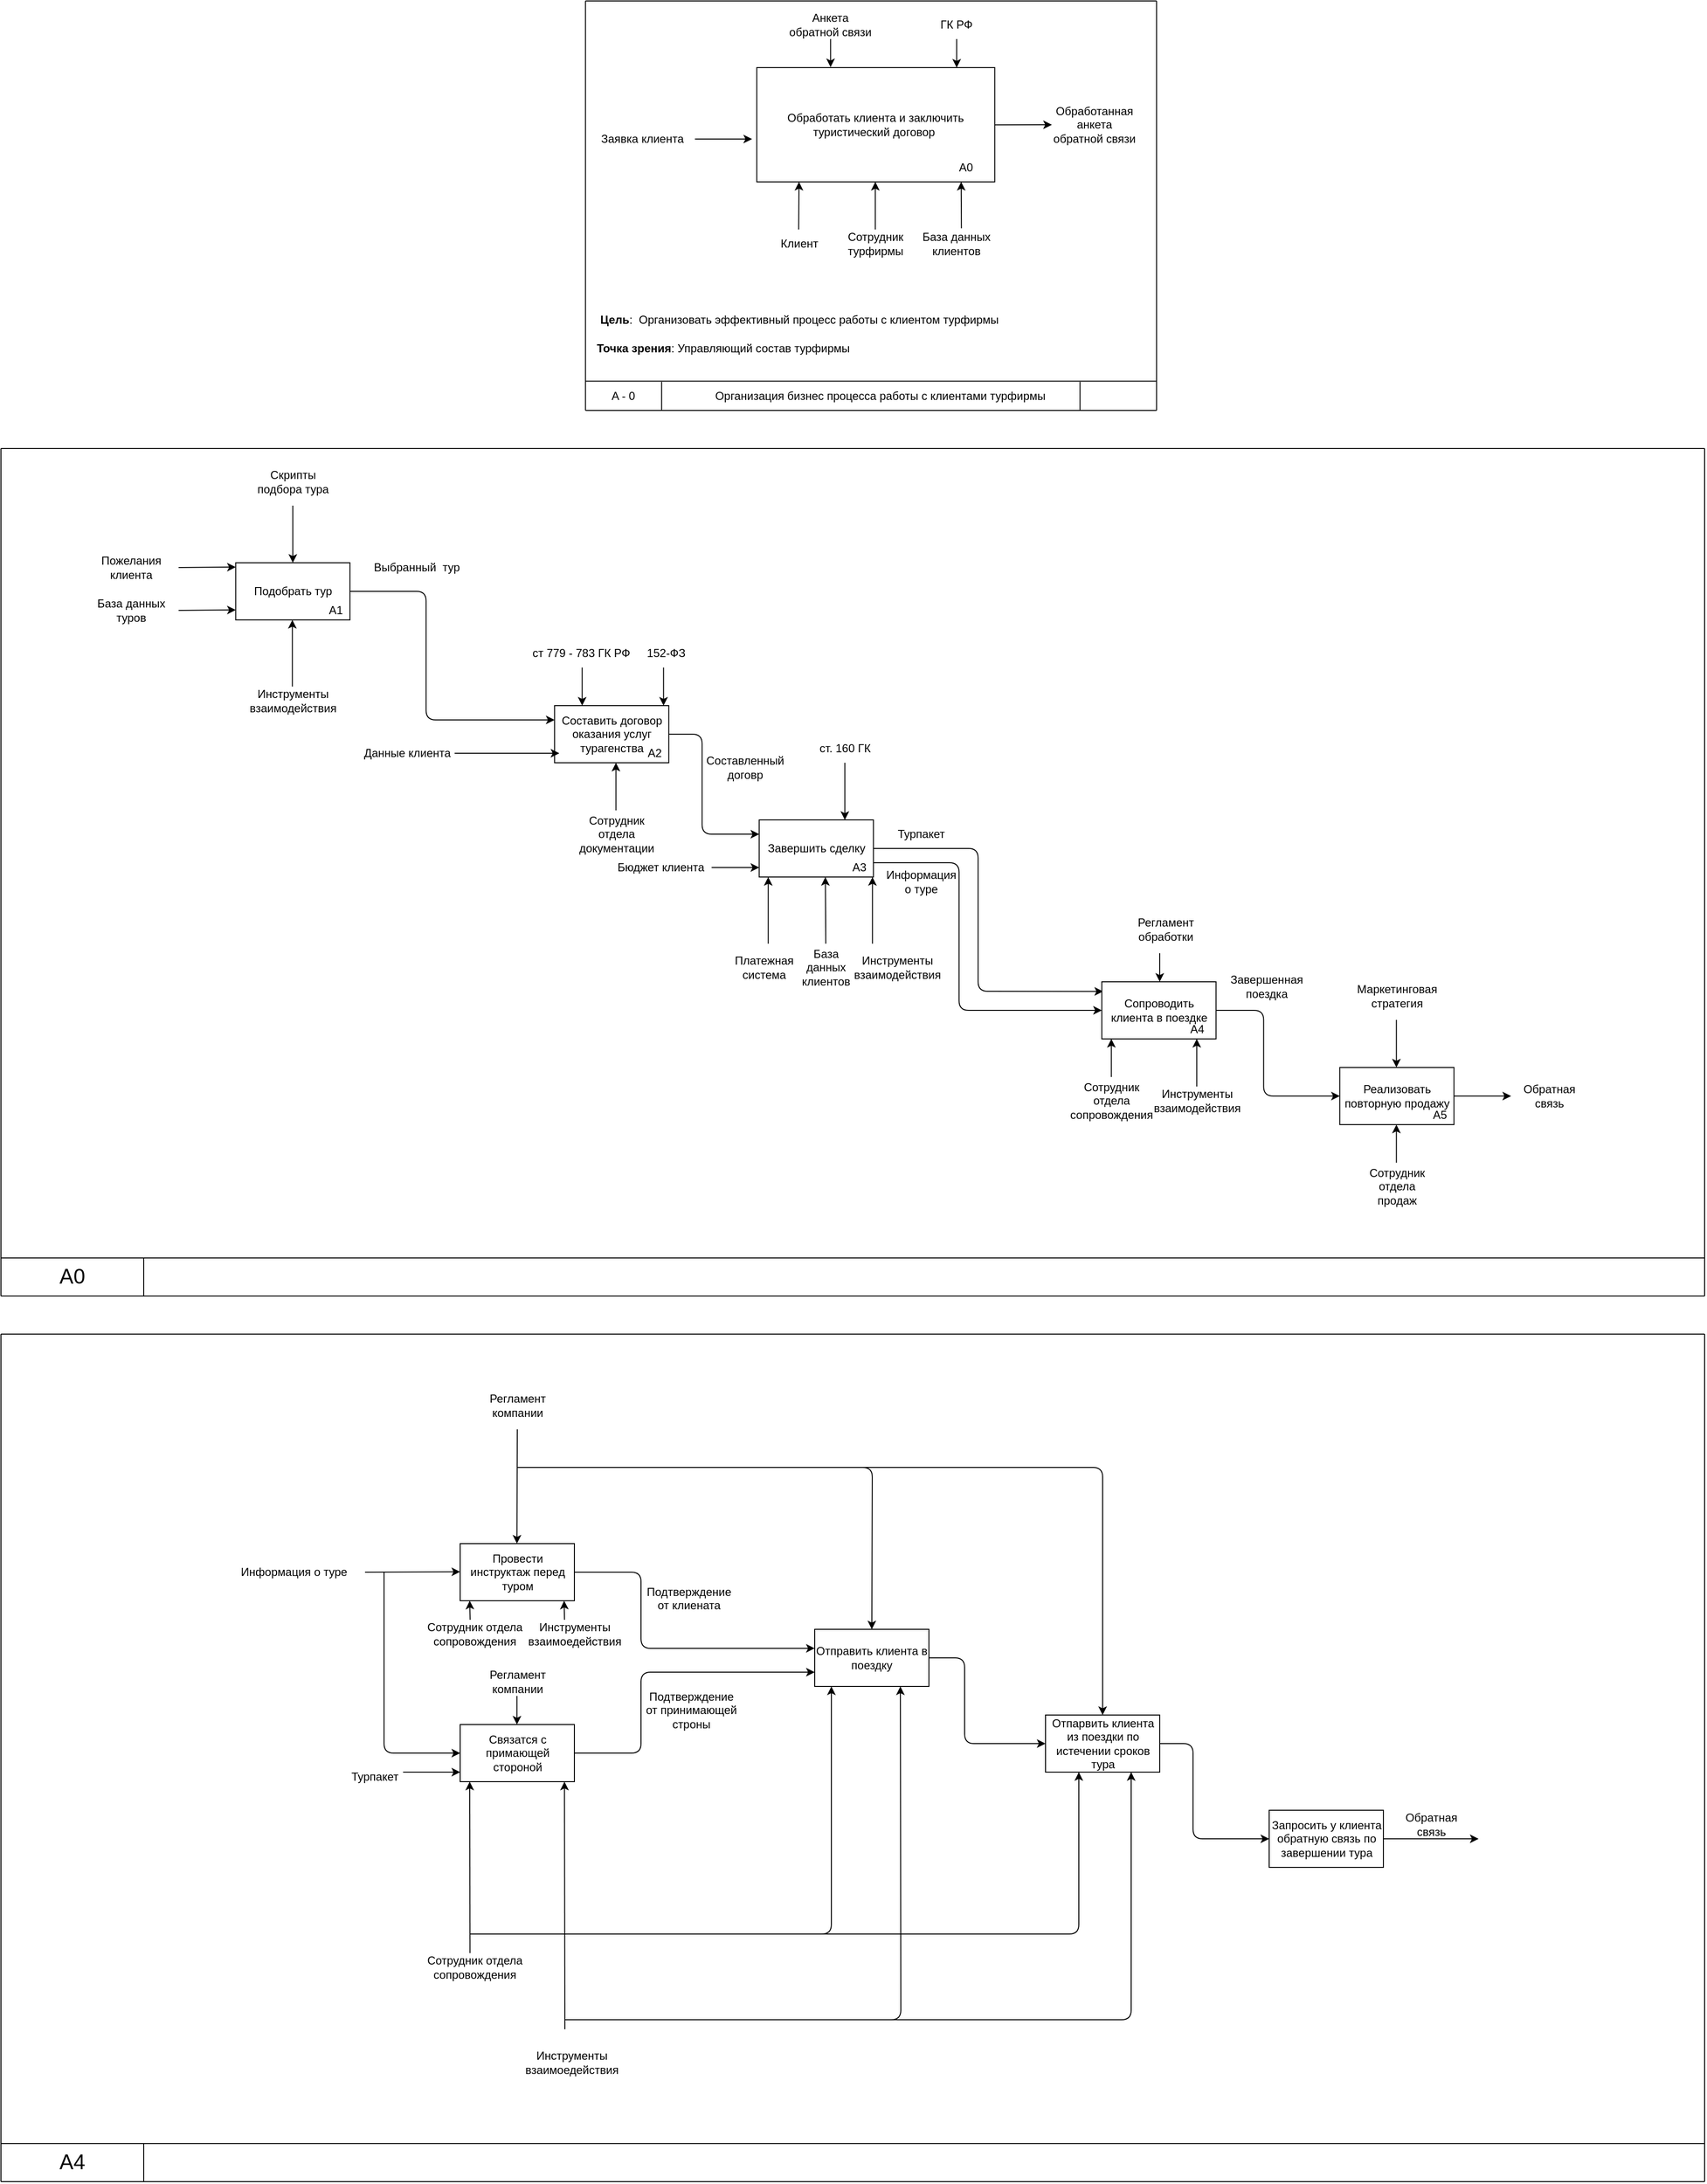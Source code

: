 <mxfile>
    <diagram id="VetKzjbRoYOWJcP3zysH" name="Page-1">
        <mxGraphModel dx="2693" dy="1572" grid="1" gridSize="10" guides="1" tooltips="1" connect="1" arrows="1" fold="1" page="1" pageScale="1" pageWidth="850" pageHeight="1100" math="0" shadow="0">
            <root>
                <mxCell id="0"/>
                <mxCell id="1" parent="0"/>
                <mxCell id="2" value="" style="endArrow=none;html=1;" parent="1" edge="1">
                    <mxGeometry width="50" height="50" relative="1" as="geometry">
                        <mxPoint x="324.17" y="-130" as="sourcePoint"/>
                        <mxPoint x="924.17" y="-130" as="targetPoint"/>
                    </mxGeometry>
                </mxCell>
                <mxCell id="3" value="" style="endArrow=none;html=1;" parent="1" edge="1">
                    <mxGeometry width="50" height="50" relative="1" as="geometry">
                        <mxPoint x="324.17" y="300" as="sourcePoint"/>
                        <mxPoint x="324.17" y="-130" as="targetPoint"/>
                    </mxGeometry>
                </mxCell>
                <mxCell id="4" value="" style="endArrow=none;html=1;" parent="1" edge="1">
                    <mxGeometry width="50" height="50" relative="1" as="geometry">
                        <mxPoint x="924.17" y="300" as="sourcePoint"/>
                        <mxPoint x="924.17" y="-130" as="targetPoint"/>
                    </mxGeometry>
                </mxCell>
                <mxCell id="5" value="" style="endArrow=none;html=1;" parent="1" edge="1">
                    <mxGeometry width="50" height="50" relative="1" as="geometry">
                        <mxPoint x="324.17" y="300" as="sourcePoint"/>
                        <mxPoint x="924.17" y="300" as="targetPoint"/>
                    </mxGeometry>
                </mxCell>
                <mxCell id="7" value="" style="endArrow=none;html=1;" parent="1" edge="1">
                    <mxGeometry width="50" height="50" relative="1" as="geometry">
                        <mxPoint x="324.17" y="269.31" as="sourcePoint"/>
                        <mxPoint x="924.17" y="269.31" as="targetPoint"/>
                    </mxGeometry>
                </mxCell>
                <mxCell id="8" value="A - 0" style="text;html=1;align=center;verticalAlign=middle;whiteSpace=wrap;rounded=0;" parent="1" vertex="1">
                    <mxGeometry x="334.17" y="270" width="60" height="30" as="geometry"/>
                </mxCell>
                <mxCell id="9" value="" style="endArrow=none;html=1;" parent="1" edge="1">
                    <mxGeometry width="50" height="50" relative="1" as="geometry">
                        <mxPoint x="404.17" y="300" as="sourcePoint"/>
                        <mxPoint x="404.17" y="270" as="targetPoint"/>
                    </mxGeometry>
                </mxCell>
                <mxCell id="10" value="Обработать клиента и заключить туристический договор&amp;nbsp;" style="rounded=0;whiteSpace=wrap;html=1;" parent="1" vertex="1">
                    <mxGeometry x="504.17" y="-60" width="250" height="120" as="geometry"/>
                </mxCell>
                <mxCell id="11" value="Организация бизнес процесса работы с клиентами турфирмы" style="text;html=1;align=center;verticalAlign=middle;whiteSpace=wrap;rounded=0;" parent="1" vertex="1">
                    <mxGeometry x="454.17" y="270" width="360" height="30" as="geometry"/>
                </mxCell>
                <mxCell id="12" value="" style="endArrow=classic;html=1;entryX=0;entryY=0.417;entryDx=0;entryDy=0;entryPerimeter=0;" parent="1" edge="1">
                    <mxGeometry width="50" height="50" relative="1" as="geometry">
                        <mxPoint x="439.17" y="15" as="sourcePoint"/>
                        <mxPoint x="499.17" y="15.04" as="targetPoint"/>
                        <Array as="points">
                            <mxPoint x="439.17" y="15"/>
                        </Array>
                    </mxGeometry>
                </mxCell>
                <mxCell id="13" value="" style="endArrow=classic;html=1;exitX=1.004;exitY=0.387;exitDx=0;exitDy=0;exitPerimeter=0;" parent="1" edge="1">
                    <mxGeometry width="50" height="50" relative="1" as="geometry">
                        <mxPoint x="754.17" y="0.1" as="sourcePoint"/>
                        <mxPoint x="814.17" as="targetPoint"/>
                    </mxGeometry>
                </mxCell>
                <mxCell id="15" value="А0" style="text;html=1;align=center;verticalAlign=middle;whiteSpace=wrap;rounded=0;" parent="1" vertex="1">
                    <mxGeometry x="694.17" y="30" width="60" height="30" as="geometry"/>
                </mxCell>
                <mxCell id="16" value="Заявка клиента" style="text;html=1;align=center;verticalAlign=middle;whiteSpace=wrap;rounded=0;" parent="1" vertex="1">
                    <mxGeometry x="334.17" width="100" height="30" as="geometry"/>
                </mxCell>
                <mxCell id="18" value="Обработанная анкета обратной связи" style="text;html=1;align=center;verticalAlign=middle;whiteSpace=wrap;rounded=0;" parent="1" vertex="1">
                    <mxGeometry x="814.17" y="-15" width="90" height="30" as="geometry"/>
                </mxCell>
                <mxCell id="21" value="" style="endArrow=classic;html=1;entryX=0.695;entryY=1.01;entryDx=0;entryDy=0;entryPerimeter=0;" parent="1" edge="1">
                    <mxGeometry width="50" height="50" relative="1" as="geometry">
                        <mxPoint x="719.13" y="108.8" as="sourcePoint"/>
                        <mxPoint x="718.88" y="60.0" as="targetPoint"/>
                    </mxGeometry>
                </mxCell>
                <mxCell id="22" value="База данных клиентов" style="text;html=1;align=center;verticalAlign=middle;whiteSpace=wrap;rounded=0;" parent="1" vertex="1">
                    <mxGeometry x="659.17" y="110" width="110" height="30" as="geometry"/>
                </mxCell>
                <mxCell id="23" value="&lt;b&gt;Цель&lt;/b&gt;:&amp;nbsp; Организовать эффективный процесс работы с клиентом турфирмы" style="text;html=1;align=center;verticalAlign=middle;whiteSpace=wrap;rounded=0;" parent="1" vertex="1">
                    <mxGeometry x="334.17" y="190" width="430" height="30" as="geometry"/>
                </mxCell>
                <mxCell id="24" value="&lt;b&gt;Точка зрения&lt;/b&gt;: Управляющий состав турфирмы" style="text;html=1;align=center;verticalAlign=middle;whiteSpace=wrap;rounded=0;" parent="1" vertex="1">
                    <mxGeometry x="334.17" y="220" width="270" height="30" as="geometry"/>
                </mxCell>
                <mxCell id="25" value="" style="endArrow=none;html=1;" parent="1" edge="1">
                    <mxGeometry width="50" height="50" relative="1" as="geometry">
                        <mxPoint x="843.75" y="300" as="sourcePoint"/>
                        <mxPoint x="843.75" y="270" as="targetPoint"/>
                    </mxGeometry>
                </mxCell>
                <mxCell id="30" value="" style="endArrow=classic;html=1;" parent="1" edge="1">
                    <mxGeometry width="50" height="50" relative="1" as="geometry">
                        <mxPoint x="628.67" y="110" as="sourcePoint"/>
                        <mxPoint x="628.67" y="60" as="targetPoint"/>
                    </mxGeometry>
                </mxCell>
                <mxCell id="31" value="Сотрудник турфирмы" style="text;html=1;align=center;verticalAlign=middle;whiteSpace=wrap;rounded=0;" parent="1" vertex="1">
                    <mxGeometry x="599.17" y="110" width="60" height="30" as="geometry"/>
                </mxCell>
                <mxCell id="34" value="" style="endArrow=classic;html=1;entryX=0.5;entryY=0;entryDx=0;entryDy=0;" parent="1" edge="1">
                    <mxGeometry width="50" height="50" relative="1" as="geometry">
                        <mxPoint x="714.17" y="-90" as="sourcePoint"/>
                        <mxPoint x="714.17" y="-60" as="targetPoint"/>
                    </mxGeometry>
                </mxCell>
                <mxCell id="35" value="ГК РФ" style="text;html=1;align=center;verticalAlign=middle;whiteSpace=wrap;rounded=0;" parent="1" vertex="1">
                    <mxGeometry x="639.17" y="-120" width="150" height="30" as="geometry"/>
                </mxCell>
                <mxCell id="58" value="Клиент" style="text;html=1;align=center;verticalAlign=middle;whiteSpace=wrap;rounded=0;" parent="1" vertex="1">
                    <mxGeometry x="519.17" y="110" width="60" height="30" as="geometry"/>
                </mxCell>
                <mxCell id="60" value="" style="endArrow=classic;html=1;" parent="1" edge="1">
                    <mxGeometry width="50" height="50" relative="1" as="geometry">
                        <mxPoint x="548.17" y="110" as="sourcePoint"/>
                        <mxPoint x="548.48" y="60" as="targetPoint"/>
                    </mxGeometry>
                </mxCell>
                <mxCell id="126" value="Анкета обратной связи" style="text;html=1;align=center;verticalAlign=middle;whiteSpace=wrap;rounded=0;" parent="1" vertex="1">
                    <mxGeometry x="534.17" y="-120" width="95" height="30" as="geometry"/>
                </mxCell>
                <mxCell id="127" value="" style="endArrow=classic;html=1;exitX=0.5;exitY=1;exitDx=0;exitDy=0;entryX=0.31;entryY=-0.004;entryDx=0;entryDy=0;entryPerimeter=0;" parent="1" source="126" target="10" edge="1">
                    <mxGeometry width="50" height="50" relative="1" as="geometry">
                        <mxPoint x="568.87" y="-80" as="sourcePoint"/>
                        <mxPoint x="574.17" y="-62" as="targetPoint"/>
                    </mxGeometry>
                </mxCell>
                <mxCell id="132" value="Подобрать тур" style="rounded=0;whiteSpace=wrap;html=1;" parent="1" vertex="1">
                    <mxGeometry x="-43.33" y="460" width="120" height="60" as="geometry"/>
                </mxCell>
                <mxCell id="133" value="" style="endArrow=classic;html=1;" parent="1" edge="1">
                    <mxGeometry width="50" height="50" relative="1" as="geometry">
                        <mxPoint x="-103.33" y="465" as="sourcePoint"/>
                        <mxPoint x="-43.33" y="464.5" as="targetPoint"/>
                    </mxGeometry>
                </mxCell>
                <mxCell id="134" value="Пожелания клиента" style="text;html=1;align=center;verticalAlign=middle;whiteSpace=wrap;rounded=0;" parent="1" vertex="1">
                    <mxGeometry x="-183.33" y="450" width="60" height="30" as="geometry"/>
                </mxCell>
                <mxCell id="136" value="" style="endArrow=classic;html=1;entryX=0.25;entryY=1;entryDx=0;entryDy=0;" parent="1" edge="1">
                    <mxGeometry width="50" height="50" relative="1" as="geometry">
                        <mxPoint x="16.17" y="590" as="sourcePoint"/>
                        <mxPoint x="16.17" y="520" as="targetPoint"/>
                    </mxGeometry>
                </mxCell>
                <mxCell id="137" value="Инструменты взаимодействия" style="text;html=1;align=center;verticalAlign=middle;whiteSpace=wrap;rounded=0;" parent="1" vertex="1">
                    <mxGeometry x="-13.33" y="590" width="60" height="30" as="geometry"/>
                </mxCell>
                <mxCell id="138" value="" style="endArrow=classic;html=1;" parent="1" edge="1">
                    <mxGeometry width="50" height="50" relative="1" as="geometry">
                        <mxPoint x="16.67" y="400" as="sourcePoint"/>
                        <mxPoint x="16.67" y="460" as="targetPoint"/>
                    </mxGeometry>
                </mxCell>
                <mxCell id="139" value="Скрипты подбора тура" style="text;html=1;align=center;verticalAlign=middle;whiteSpace=wrap;rounded=0;" parent="1" vertex="1">
                    <mxGeometry x="-33.33" y="360" width="100" height="30" as="geometry"/>
                </mxCell>
                <mxCell id="140" value="" style="endArrow=classic;html=1;" parent="1" edge="1">
                    <mxGeometry width="50" height="50" relative="1" as="geometry">
                        <mxPoint x="-103.33" y="510" as="sourcePoint"/>
                        <mxPoint x="-43.33" y="509.5" as="targetPoint"/>
                        <Array as="points"/>
                    </mxGeometry>
                </mxCell>
                <mxCell id="141" value="База данных туров" style="text;html=1;align=center;verticalAlign=middle;whiteSpace=wrap;rounded=0;" parent="1" vertex="1">
                    <mxGeometry x="-203.33" y="490" width="100" height="40" as="geometry"/>
                </mxCell>
                <mxCell id="144" value="" style="endArrow=classic;html=1;exitX=1;exitY=0.5;exitDx=0;exitDy=0;entryX=0;entryY=0.25;entryDx=0;entryDy=0;" parent="1" source="132" target="146" edge="1">
                    <mxGeometry width="50" height="50" relative="1" as="geometry">
                        <mxPoint x="-123.33" y="470" as="sourcePoint"/>
                        <mxPoint x="186.67" y="625" as="targetPoint"/>
                        <Array as="points">
                            <mxPoint x="156.67" y="490"/>
                            <mxPoint x="156.67" y="625"/>
                        </Array>
                    </mxGeometry>
                </mxCell>
                <mxCell id="146" value="Составить договор оказания услуг турагенства" style="rounded=0;whiteSpace=wrap;html=1;" parent="1" vertex="1">
                    <mxGeometry x="291.67" y="610" width="120" height="60" as="geometry"/>
                </mxCell>
                <mxCell id="147" value="" style="endArrow=classic;html=1;" parent="1" edge="1">
                    <mxGeometry width="50" height="50" relative="1" as="geometry">
                        <mxPoint x="186.67" y="660" as="sourcePoint"/>
                        <mxPoint x="296.67" y="660" as="targetPoint"/>
                        <Array as="points">
                            <mxPoint x="206.67" y="660"/>
                        </Array>
                    </mxGeometry>
                </mxCell>
                <mxCell id="148" value="Данные клиента" style="text;html=1;align=center;verticalAlign=middle;whiteSpace=wrap;rounded=0;" parent="1" vertex="1">
                    <mxGeometry x="86.67" y="650" width="100" height="20" as="geometry"/>
                </mxCell>
                <mxCell id="151" value="Выбранный&amp;nbsp;&amp;nbsp;тур" style="text;html=1;align=center;verticalAlign=middle;whiteSpace=wrap;rounded=0;" parent="1" vertex="1">
                    <mxGeometry x="116.67" y="450" width="60" height="30" as="geometry"/>
                </mxCell>
                <mxCell id="152" value="" style="endArrow=classic;html=1;" parent="1" edge="1">
                    <mxGeometry width="50" height="50" relative="1" as="geometry">
                        <mxPoint x="406.17" y="570" as="sourcePoint"/>
                        <mxPoint x="406.17" y="610" as="targetPoint"/>
                    </mxGeometry>
                </mxCell>
                <mxCell id="153" value="152-ФЗ" style="text;html=1;align=center;verticalAlign=middle;whiteSpace=wrap;rounded=0;" parent="1" vertex="1">
                    <mxGeometry x="379.17" y="540" width="60" height="30" as="geometry"/>
                </mxCell>
                <mxCell id="154" value="" style="endArrow=classic;html=1;" parent="1" edge="1">
                    <mxGeometry width="50" height="50" relative="1" as="geometry">
                        <mxPoint x="320.67" y="570" as="sourcePoint"/>
                        <mxPoint x="320.67" y="610" as="targetPoint"/>
                    </mxGeometry>
                </mxCell>
                <mxCell id="155" value="ст 779 - 783 ГК РФ&amp;nbsp;" style="text;html=1;align=center;verticalAlign=middle;whiteSpace=wrap;rounded=0;" parent="1" vertex="1">
                    <mxGeometry x="264.17" y="540" width="115" height="30" as="geometry"/>
                </mxCell>
                <mxCell id="156" value="" style="endArrow=classic;html=1;" parent="1" edge="1">
                    <mxGeometry width="50" height="50" relative="1" as="geometry">
                        <mxPoint x="356.17" y="720" as="sourcePoint"/>
                        <mxPoint x="356.17" y="670" as="targetPoint"/>
                    </mxGeometry>
                </mxCell>
                <mxCell id="157" value="Завершить сделку" style="rounded=0;whiteSpace=wrap;html=1;" parent="1" vertex="1">
                    <mxGeometry x="506.67" y="730" width="120" height="60" as="geometry"/>
                </mxCell>
                <mxCell id="158" value="" style="endArrow=classic;html=1;exitX=1;exitY=0.5;exitDx=0;exitDy=0;entryX=0;entryY=0.25;entryDx=0;entryDy=0;" parent="1" source="146" target="157" edge="1">
                    <mxGeometry width="50" height="50" relative="1" as="geometry">
                        <mxPoint x="436.67" y="710" as="sourcePoint"/>
                        <mxPoint x="486.67" y="660" as="targetPoint"/>
                        <Array as="points">
                            <mxPoint x="446.67" y="640"/>
                            <mxPoint x="446.67" y="745"/>
                        </Array>
                    </mxGeometry>
                </mxCell>
                <mxCell id="159" value="Составленный договр" style="text;html=1;align=center;verticalAlign=middle;whiteSpace=wrap;rounded=0;" parent="1" vertex="1">
                    <mxGeometry x="461.67" y="660" width="60" height="30" as="geometry"/>
                </mxCell>
                <mxCell id="160" value="" style="endArrow=classic;html=1;" parent="1" edge="1">
                    <mxGeometry width="50" height="50" relative="1" as="geometry">
                        <mxPoint x="516.17" y="860" as="sourcePoint"/>
                        <mxPoint x="516.17" y="790" as="targetPoint"/>
                    </mxGeometry>
                </mxCell>
                <mxCell id="161" value="Платежная система" style="text;html=1;align=center;verticalAlign=middle;whiteSpace=wrap;rounded=0;" parent="1" vertex="1">
                    <mxGeometry x="481.67" y="870" width="60" height="30" as="geometry"/>
                </mxCell>
                <mxCell id="162" value="Инструменты взаимодействия" style="text;html=1;align=center;verticalAlign=middle;whiteSpace=wrap;rounded=0;" parent="1" vertex="1">
                    <mxGeometry x="606.67" y="870" width="90" height="30" as="geometry"/>
                </mxCell>
                <mxCell id="163" value="" style="endArrow=classic;html=1;" parent="1" edge="1">
                    <mxGeometry width="50" height="50" relative="1" as="geometry">
                        <mxPoint x="625.67" y="860" as="sourcePoint"/>
                        <mxPoint x="625.67" y="790" as="targetPoint"/>
                    </mxGeometry>
                </mxCell>
                <mxCell id="166" value="Сотрудник отдела документации" style="text;html=1;align=center;verticalAlign=middle;whiteSpace=wrap;rounded=0;" parent="1" vertex="1">
                    <mxGeometry x="326.67" y="730" width="60" height="30" as="geometry"/>
                </mxCell>
                <mxCell id="167" value="" style="endArrow=classic;html=1;" parent="1" edge="1">
                    <mxGeometry width="50" height="50" relative="1" as="geometry">
                        <mxPoint x="596.67" y="670" as="sourcePoint"/>
                        <mxPoint x="596.67" y="730" as="targetPoint"/>
                    </mxGeometry>
                </mxCell>
                <mxCell id="168" value="ст. 160 ГК" style="text;html=1;align=center;verticalAlign=middle;whiteSpace=wrap;rounded=0;" parent="1" vertex="1">
                    <mxGeometry x="566.67" y="640" width="60" height="30" as="geometry"/>
                </mxCell>
                <mxCell id="169" value="" style="endArrow=classic;html=1;entryX=0.5;entryY=1;entryDx=0;entryDy=0;" parent="1" edge="1">
                    <mxGeometry width="50" height="50" relative="1" as="geometry">
                        <mxPoint x="576.67" y="860" as="sourcePoint"/>
                        <mxPoint x="576.17" y="790" as="targetPoint"/>
                    </mxGeometry>
                </mxCell>
                <mxCell id="170" value="База данных клиентов" style="text;html=1;align=center;verticalAlign=middle;whiteSpace=wrap;rounded=0;" parent="1" vertex="1">
                    <mxGeometry x="546.67" y="870" width="60" height="30" as="geometry"/>
                </mxCell>
                <mxCell id="173" value="" style="endArrow=classic;html=1;exitX=1;exitY=0.5;exitDx=0;exitDy=0;entryX=0.011;entryY=0.169;entryDx=0;entryDy=0;entryPerimeter=0;" parent="1" source="157" target="177" edge="1">
                    <mxGeometry width="50" height="50" relative="1" as="geometry">
                        <mxPoint x="656.67" y="770" as="sourcePoint"/>
                        <mxPoint x="726.67" y="760" as="targetPoint"/>
                        <Array as="points">
                            <mxPoint x="736.67" y="760"/>
                            <mxPoint x="736.67" y="910"/>
                        </Array>
                    </mxGeometry>
                </mxCell>
                <mxCell id="174" value="Турпакет" style="text;html=1;align=center;verticalAlign=middle;whiteSpace=wrap;rounded=0;" parent="1" vertex="1">
                    <mxGeometry x="646.67" y="730" width="60" height="30" as="geometry"/>
                </mxCell>
                <mxCell id="175" value="" style="endArrow=classic;html=1;" parent="1" edge="1">
                    <mxGeometry width="50" height="50" relative="1" as="geometry">
                        <mxPoint x="456.67" y="780" as="sourcePoint"/>
                        <mxPoint x="506.67" y="780" as="targetPoint"/>
                    </mxGeometry>
                </mxCell>
                <mxCell id="176" value="Бюджет клиента" style="text;html=1;align=center;verticalAlign=middle;whiteSpace=wrap;rounded=0;" parent="1" vertex="1">
                    <mxGeometry x="351.67" y="770" width="103" height="20" as="geometry"/>
                </mxCell>
                <mxCell id="177" value="Сопроводить клиента в поездке" style="rounded=0;whiteSpace=wrap;html=1;" parent="1" vertex="1">
                    <mxGeometry x="866.67" y="900" width="120" height="60" as="geometry"/>
                </mxCell>
                <mxCell id="179" value="" style="endArrow=classic;html=1;" parent="1" edge="1">
                    <mxGeometry width="50" height="50" relative="1" as="geometry">
                        <mxPoint x="966.39" y="1010" as="sourcePoint"/>
                        <mxPoint x="966.39" y="960" as="targetPoint"/>
                    </mxGeometry>
                </mxCell>
                <mxCell id="180" value="Инструменты взаимодействия" style="text;html=1;align=center;verticalAlign=middle;whiteSpace=wrap;rounded=0;" parent="1" vertex="1">
                    <mxGeometry x="936.67" y="1010" width="60" height="30" as="geometry"/>
                </mxCell>
                <mxCell id="181" value="" style="endArrow=classic;html=1;exitX=1;exitY=0.75;exitDx=0;exitDy=0;entryX=0;entryY=0.5;entryDx=0;entryDy=0;" parent="1" source="157" target="177" edge="1">
                    <mxGeometry width="50" height="50" relative="1" as="geometry">
                        <mxPoint x="706.67" y="870" as="sourcePoint"/>
                        <mxPoint x="846.67" y="930" as="targetPoint"/>
                        <Array as="points">
                            <mxPoint x="716.67" y="775"/>
                            <mxPoint x="716.67" y="930"/>
                        </Array>
                    </mxGeometry>
                </mxCell>
                <mxCell id="182" value="Информация о туре" style="text;html=1;align=center;verticalAlign=middle;whiteSpace=wrap;rounded=0;" parent="1" vertex="1">
                    <mxGeometry x="646.67" y="780" width="60" height="30" as="geometry"/>
                </mxCell>
                <mxCell id="183" value="" style="endArrow=classic;html=1;" parent="1" edge="1">
                    <mxGeometry width="50" height="50" relative="1" as="geometry">
                        <mxPoint x="927.5" y="870" as="sourcePoint"/>
                        <mxPoint x="927.5" y="900" as="targetPoint"/>
                    </mxGeometry>
                </mxCell>
                <mxCell id="184" value="Регламент обработки" style="text;html=1;align=center;verticalAlign=middle;whiteSpace=wrap;rounded=0;" parent="1" vertex="1">
                    <mxGeometry x="904.17" y="830" width="60" height="30" as="geometry"/>
                </mxCell>
                <mxCell id="185" value="" style="endArrow=classic;html=1;exitX=1;exitY=0.5;exitDx=0;exitDy=0;entryX=0;entryY=0.5;entryDx=0;entryDy=0;" parent="1" source="177" target="186" edge="1">
                    <mxGeometry width="50" height="50" relative="1" as="geometry">
                        <mxPoint x="1066.67" y="970" as="sourcePoint"/>
                        <mxPoint x="1036.67" y="930" as="targetPoint"/>
                        <Array as="points">
                            <mxPoint x="1036.67" y="930"/>
                            <mxPoint x="1036.67" y="1020"/>
                        </Array>
                    </mxGeometry>
                </mxCell>
                <mxCell id="186" value="Реализовать повторную продажу" style="rounded=0;whiteSpace=wrap;html=1;" parent="1" vertex="1">
                    <mxGeometry x="1116.67" y="990" width="120" height="60" as="geometry"/>
                </mxCell>
                <mxCell id="187" value="" style="endArrow=classic;html=1;" parent="1" edge="1">
                    <mxGeometry width="50" height="50" relative="1" as="geometry">
                        <mxPoint x="876.67" y="1000" as="sourcePoint"/>
                        <mxPoint x="876.67" y="960" as="targetPoint"/>
                    </mxGeometry>
                </mxCell>
                <mxCell id="188" value="Сотрудник отдела сопровождения" style="text;html=1;align=center;verticalAlign=middle;whiteSpace=wrap;rounded=0;" parent="1" vertex="1">
                    <mxGeometry x="846.67" y="1010" width="60" height="30" as="geometry"/>
                </mxCell>
                <mxCell id="189" value="Завершенная поездка" style="text;html=1;align=center;verticalAlign=middle;whiteSpace=wrap;rounded=0;" parent="1" vertex="1">
                    <mxGeometry x="1010" y="890" width="60" height="30" as="geometry"/>
                </mxCell>
                <mxCell id="190" value="" style="endArrow=classic;html=1;" parent="1" edge="1">
                    <mxGeometry width="50" height="50" relative="1" as="geometry">
                        <mxPoint x="1176.17" y="940" as="sourcePoint"/>
                        <mxPoint x="1176.17" y="990" as="targetPoint"/>
                    </mxGeometry>
                </mxCell>
                <mxCell id="191" value="Маркетинговая стратегия" style="text;html=1;align=center;verticalAlign=middle;whiteSpace=wrap;rounded=0;" parent="1" vertex="1">
                    <mxGeometry x="1116.67" y="900" width="120" height="30" as="geometry"/>
                </mxCell>
                <mxCell id="192" value="" style="endArrow=classic;html=1;" parent="1" edge="1">
                    <mxGeometry width="50" height="50" relative="1" as="geometry">
                        <mxPoint x="1176.17" y="1090" as="sourcePoint"/>
                        <mxPoint x="1176.17" y="1050" as="targetPoint"/>
                    </mxGeometry>
                </mxCell>
                <mxCell id="193" value="Сотрудник отдела продаж" style="text;html=1;align=center;verticalAlign=middle;whiteSpace=wrap;rounded=0;" parent="1" vertex="1">
                    <mxGeometry x="1146.67" y="1100" width="60" height="30" as="geometry"/>
                </mxCell>
                <mxCell id="194" value="" style="endArrow=classic;html=1;exitX=1;exitY=0.5;exitDx=0;exitDy=0;" parent="1" source="186" edge="1">
                    <mxGeometry width="50" height="50" relative="1" as="geometry">
                        <mxPoint x="1266.67" y="1040" as="sourcePoint"/>
                        <mxPoint x="1296.67" y="1020" as="targetPoint"/>
                    </mxGeometry>
                </mxCell>
                <mxCell id="195" value="Обратная связь" style="text;html=1;align=center;verticalAlign=middle;whiteSpace=wrap;rounded=0;" parent="1" vertex="1">
                    <mxGeometry x="1306.67" y="1005" width="60" height="30" as="geometry"/>
                </mxCell>
                <mxCell id="196" value="A1" style="text;html=1;align=center;verticalAlign=middle;whiteSpace=wrap;rounded=0;" parent="1" vertex="1">
                    <mxGeometry x="46.67" y="500" width="30" height="20" as="geometry"/>
                </mxCell>
                <mxCell id="197" value="A2" style="text;html=1;align=center;verticalAlign=middle;whiteSpace=wrap;rounded=0;" parent="1" vertex="1">
                    <mxGeometry x="381.67" y="650" width="30" height="20" as="geometry"/>
                </mxCell>
                <mxCell id="198" value="A3" style="text;html=1;align=center;verticalAlign=middle;whiteSpace=wrap;rounded=0;" parent="1" vertex="1">
                    <mxGeometry x="596.67" y="770" width="30" height="20" as="geometry"/>
                </mxCell>
                <mxCell id="200" value="А4" style="text;html=1;align=center;verticalAlign=middle;whiteSpace=wrap;rounded=0;" parent="1" vertex="1">
                    <mxGeometry x="951.67" y="940" width="30" height="20" as="geometry"/>
                </mxCell>
                <mxCell id="201" value="А5" style="text;html=1;align=center;verticalAlign=middle;whiteSpace=wrap;rounded=0;" parent="1" vertex="1">
                    <mxGeometry x="1206.67" y="1030" width="30" height="20" as="geometry"/>
                </mxCell>
                <mxCell id="202" value="" style="endArrow=none;html=1;" parent="1" edge="1">
                    <mxGeometry width="50" height="50" relative="1" as="geometry">
                        <mxPoint x="-290" y="340" as="sourcePoint"/>
                        <mxPoint x="1500" y="340" as="targetPoint"/>
                    </mxGeometry>
                </mxCell>
                <mxCell id="203" value="" style="endArrow=none;html=1;" parent="1" edge="1">
                    <mxGeometry width="50" height="50" relative="1" as="geometry">
                        <mxPoint x="-290" y="1230" as="sourcePoint"/>
                        <mxPoint x="-290" y="340" as="targetPoint"/>
                    </mxGeometry>
                </mxCell>
                <mxCell id="204" value="" style="endArrow=none;html=1;" parent="1" edge="1">
                    <mxGeometry width="50" height="50" relative="1" as="geometry">
                        <mxPoint x="1500" y="1230" as="sourcePoint"/>
                        <mxPoint x="1500" y="340" as="targetPoint"/>
                    </mxGeometry>
                </mxCell>
                <mxCell id="205" value="" style="endArrow=none;html=1;" parent="1" edge="1">
                    <mxGeometry width="50" height="50" relative="1" as="geometry">
                        <mxPoint x="-290" y="1190" as="sourcePoint"/>
                        <mxPoint x="1500" y="1190" as="targetPoint"/>
                    </mxGeometry>
                </mxCell>
                <mxCell id="206" value="" style="endArrow=none;html=1;" parent="1" edge="1">
                    <mxGeometry width="50" height="50" relative="1" as="geometry">
                        <mxPoint x="-290" y="1230" as="sourcePoint"/>
                        <mxPoint x="1500" y="1230" as="targetPoint"/>
                    </mxGeometry>
                </mxCell>
                <mxCell id="207" value="" style="endArrow=none;html=1;" parent="1" edge="1">
                    <mxGeometry width="50" height="50" relative="1" as="geometry">
                        <mxPoint x="-140" y="1230" as="sourcePoint"/>
                        <mxPoint x="-140" y="1190" as="targetPoint"/>
                    </mxGeometry>
                </mxCell>
                <mxCell id="208" value="&lt;font style=&quot;font-size: 22px;&quot;&gt;A0&lt;/font&gt;" style="text;html=1;align=center;verticalAlign=middle;whiteSpace=wrap;rounded=0;" parent="1" vertex="1">
                    <mxGeometry x="-270" y="1190" width="110" height="40" as="geometry"/>
                </mxCell>
                <mxCell id="209" value="Провести инструктаж перед туром" style="rounded=0;whiteSpace=wrap;html=1;" parent="1" vertex="1">
                    <mxGeometry x="192.5" y="1490" width="120" height="60" as="geometry"/>
                </mxCell>
                <mxCell id="210" value="" style="endArrow=classic;html=1;" parent="1" edge="1">
                    <mxGeometry width="50" height="50" relative="1" as="geometry">
                        <mxPoint x="92.5" y="1520" as="sourcePoint"/>
                        <mxPoint x="192.5" y="1519.57" as="targetPoint"/>
                    </mxGeometry>
                </mxCell>
                <mxCell id="211" value="Информация о туре" style="text;html=1;align=center;verticalAlign=middle;whiteSpace=wrap;rounded=0;" parent="1" vertex="1">
                    <mxGeometry x="-47.5" y="1505" width="130" height="30" as="geometry"/>
                </mxCell>
                <mxCell id="212" value="Связатся с примающей стороной" style="rounded=0;whiteSpace=wrap;html=1;" parent="1" vertex="1">
                    <mxGeometry x="192.5" y="1680" width="120" height="60" as="geometry"/>
                </mxCell>
                <mxCell id="213" value="" style="endArrow=classic;html=1;" parent="1" edge="1">
                    <mxGeometry width="50" height="50" relative="1" as="geometry">
                        <mxPoint x="132.5" y="1730" as="sourcePoint"/>
                        <mxPoint x="192.5" y="1730" as="targetPoint"/>
                    </mxGeometry>
                </mxCell>
                <mxCell id="214" value="" style="endArrow=classic;html=1;entryX=0;entryY=0.5;entryDx=0;entryDy=0;" parent="1" target="212" edge="1">
                    <mxGeometry width="50" height="50" relative="1" as="geometry">
                        <mxPoint x="112.5" y="1520" as="sourcePoint"/>
                        <mxPoint x="232.5" y="1590" as="targetPoint"/>
                        <Array as="points">
                            <mxPoint x="112.5" y="1710"/>
                        </Array>
                    </mxGeometry>
                </mxCell>
                <mxCell id="215" value="Турпакет" style="text;html=1;align=center;verticalAlign=middle;whiteSpace=wrap;rounded=0;" parent="1" vertex="1">
                    <mxGeometry x="72.5" y="1720" width="60" height="30" as="geometry"/>
                </mxCell>
                <mxCell id="216" value="Инструменты взаимоедействия" style="text;html=1;align=center;verticalAlign=middle;whiteSpace=wrap;rounded=0;" parent="1" vertex="1">
                    <mxGeometry x="282.5" y="1570" width="60" height="30" as="geometry"/>
                </mxCell>
                <mxCell id="217" value="" style="endArrow=classic;html=1;" parent="1" edge="1">
                    <mxGeometry width="50" height="50" relative="1" as="geometry">
                        <mxPoint x="302.13" y="1570" as="sourcePoint"/>
                        <mxPoint x="301.7" y="1550" as="targetPoint"/>
                    </mxGeometry>
                </mxCell>
                <mxCell id="218" value="" style="endArrow=classic;html=1;" parent="1" edge="1">
                    <mxGeometry width="50" height="50" relative="1" as="geometry">
                        <mxPoint x="302.5" y="2000" as="sourcePoint"/>
                        <mxPoint x="302.07" y="1740" as="targetPoint"/>
                    </mxGeometry>
                </mxCell>
                <mxCell id="219" value="Инструменты взаимоедействия" style="text;html=1;align=center;verticalAlign=middle;whiteSpace=wrap;rounded=0;" parent="1" vertex="1">
                    <mxGeometry x="280" y="2020" width="60" height="30" as="geometry"/>
                </mxCell>
                <mxCell id="220" value="Отправить клиента в поездку" style="rounded=0;whiteSpace=wrap;html=1;" parent="1" vertex="1">
                    <mxGeometry x="565" y="1580" width="120" height="60" as="geometry"/>
                </mxCell>
                <mxCell id="221" value="" style="endArrow=classic;html=1;exitX=1;exitY=0.5;exitDx=0;exitDy=0;entryX=0;entryY=0.333;entryDx=0;entryDy=0;entryPerimeter=0;" parent="1" source="209" target="220" edge="1">
                    <mxGeometry width="50" height="50" relative="1" as="geometry">
                        <mxPoint x="372.5" y="1590" as="sourcePoint"/>
                        <mxPoint x="422.5" y="1540" as="targetPoint"/>
                        <Array as="points">
                            <mxPoint x="382.5" y="1520"/>
                            <mxPoint x="382.5" y="1600"/>
                        </Array>
                    </mxGeometry>
                </mxCell>
                <mxCell id="222" value="" style="endArrow=classic;html=1;exitX=1;exitY=0.5;exitDx=0;exitDy=0;entryX=0;entryY=0.75;entryDx=0;entryDy=0;" parent="1" source="212" target="220" edge="1">
                    <mxGeometry width="50" height="50" relative="1" as="geometry">
                        <mxPoint x="392.5" y="1720" as="sourcePoint"/>
                        <mxPoint x="442.5" y="1670" as="targetPoint"/>
                        <Array as="points">
                            <mxPoint x="382.5" y="1710"/>
                            <mxPoint x="382.5" y="1625"/>
                        </Array>
                    </mxGeometry>
                </mxCell>
                <mxCell id="223" value="" style="endArrow=classic;html=1;" parent="1" edge="1">
                    <mxGeometry width="50" height="50" relative="1" as="geometry">
                        <mxPoint x="252.14" y="1650" as="sourcePoint"/>
                        <mxPoint x="252.14" y="1680" as="targetPoint"/>
                    </mxGeometry>
                </mxCell>
                <mxCell id="225" value="" style="endArrow=classic;html=1;" parent="1" edge="1">
                    <mxGeometry width="50" height="50" relative="1" as="geometry">
                        <mxPoint x="252.5" y="1370" as="sourcePoint"/>
                        <mxPoint x="252.14" y="1490" as="targetPoint"/>
                    </mxGeometry>
                </mxCell>
                <mxCell id="226" value="Регламент компании" style="text;html=1;align=center;verticalAlign=middle;whiteSpace=wrap;rounded=0;" parent="1" vertex="1">
                    <mxGeometry x="222.5" y="1620" width="60" height="30" as="geometry"/>
                </mxCell>
                <mxCell id="227" value="Регламент компании" style="text;html=1;align=center;verticalAlign=middle;whiteSpace=wrap;rounded=0;" parent="1" vertex="1">
                    <mxGeometry x="222.5" y="1330" width="60" height="30" as="geometry"/>
                </mxCell>
                <mxCell id="228" value="Подтверждение от клиената&lt;div&gt;&lt;br&gt;&lt;/div&gt;" style="text;html=1;align=center;verticalAlign=middle;whiteSpace=wrap;rounded=0;" parent="1" vertex="1">
                    <mxGeometry x="402.5" y="1540" width="60" height="30" as="geometry"/>
                </mxCell>
                <mxCell id="229" value="Подтверждение от принимающей строны" style="text;html=1;align=center;verticalAlign=middle;whiteSpace=wrap;rounded=0;" parent="1" vertex="1">
                    <mxGeometry x="382.5" y="1650" width="105" height="30" as="geometry"/>
                </mxCell>
                <mxCell id="230" value="Сотрудник отдела сопровождения" style="text;html=1;align=center;verticalAlign=middle;whiteSpace=wrap;rounded=0;" parent="1" vertex="1">
                    <mxGeometry x="152.5" y="1570" width="110" height="30" as="geometry"/>
                </mxCell>
                <mxCell id="231" value="" style="endArrow=classic;html=1;" parent="1" edge="1">
                    <mxGeometry width="50" height="50" relative="1" as="geometry">
                        <mxPoint x="202.93" y="1570" as="sourcePoint"/>
                        <mxPoint x="202.5" y="1550" as="targetPoint"/>
                    </mxGeometry>
                </mxCell>
                <mxCell id="232" value="Сотрудник отдела сопровождения" style="text;html=1;align=center;verticalAlign=middle;whiteSpace=wrap;rounded=0;" parent="1" vertex="1">
                    <mxGeometry x="152.5" y="1920" width="110" height="30" as="geometry"/>
                </mxCell>
                <mxCell id="234" value="" style="endArrow=classic;html=1;" parent="1" edge="1">
                    <mxGeometry width="50" height="50" relative="1" as="geometry">
                        <mxPoint x="202.79" y="1920" as="sourcePoint"/>
                        <mxPoint x="202.5" y="1740" as="targetPoint"/>
                    </mxGeometry>
                </mxCell>
                <mxCell id="237" value="Отпарвить клиента из поездки по истечении сроков тура" style="rounded=0;whiteSpace=wrap;html=1;" parent="1" vertex="1">
                    <mxGeometry x="807.5" y="1670" width="120" height="60" as="geometry"/>
                </mxCell>
                <mxCell id="238" value="" style="endArrow=classic;html=1;exitX=1;exitY=0.5;exitDx=0;exitDy=0;entryX=0;entryY=0.5;entryDx=0;entryDy=0;" parent="1" source="220" target="237" edge="1">
                    <mxGeometry width="50" height="50" relative="1" as="geometry">
                        <mxPoint x="722.5" y="1660" as="sourcePoint"/>
                        <mxPoint x="772.5" y="1610" as="targetPoint"/>
                        <Array as="points">
                            <mxPoint x="722.5" y="1610"/>
                            <mxPoint x="722.5" y="1700"/>
                        </Array>
                    </mxGeometry>
                </mxCell>
                <mxCell id="239" value="" style="endArrow=classic;html=1;entryX=0.5;entryY=0;entryDx=0;entryDy=0;" parent="1" target="220" edge="1">
                    <mxGeometry width="50" height="50" relative="1" as="geometry">
                        <mxPoint x="252.5" y="1410" as="sourcePoint"/>
                        <mxPoint x="682.5" y="1440" as="targetPoint"/>
                        <Array as="points">
                            <mxPoint x="625.5" y="1410"/>
                        </Array>
                    </mxGeometry>
                </mxCell>
                <mxCell id="242" value="" style="endArrow=classic;html=1;entryX=0.146;entryY=1;entryDx=0;entryDy=0;entryPerimeter=0;" parent="1" target="220" edge="1">
                    <mxGeometry width="50" height="50" relative="1" as="geometry">
                        <mxPoint x="202.5" y="1900" as="sourcePoint"/>
                        <mxPoint x="472.5" y="1830" as="targetPoint"/>
                        <Array as="points">
                            <mxPoint x="582.5" y="1900"/>
                        </Array>
                    </mxGeometry>
                </mxCell>
                <mxCell id="243" value="" style="endArrow=classic;html=1;entryX=0.75;entryY=1;entryDx=0;entryDy=0;" parent="1" target="220" edge="1">
                    <mxGeometry width="50" height="50" relative="1" as="geometry">
                        <mxPoint x="302.5" y="1990" as="sourcePoint"/>
                        <mxPoint x="482.5" y="1940" as="targetPoint"/>
                        <Array as="points">
                            <mxPoint x="655.5" y="1990"/>
                        </Array>
                    </mxGeometry>
                </mxCell>
                <mxCell id="244" value="" style="endArrow=classic;html=1;" parent="1" edge="1">
                    <mxGeometry width="50" height="50" relative="1" as="geometry">
                        <mxPoint x="207.5" y="1900" as="sourcePoint"/>
                        <mxPoint x="842.5" y="1730" as="targetPoint"/>
                        <Array as="points">
                            <mxPoint x="457.5" y="1900"/>
                            <mxPoint x="842.5" y="1900"/>
                        </Array>
                    </mxGeometry>
                </mxCell>
                <mxCell id="245" value="" style="endArrow=classic;html=1;entryX=0.75;entryY=1;entryDx=0;entryDy=0;" parent="1" target="237" edge="1">
                    <mxGeometry width="50" height="50" relative="1" as="geometry">
                        <mxPoint x="302.5" y="1990" as="sourcePoint"/>
                        <mxPoint x="792.5" y="1940" as="targetPoint"/>
                        <Array as="points">
                            <mxPoint x="897.5" y="1990"/>
                        </Array>
                    </mxGeometry>
                </mxCell>
                <mxCell id="246" value="Запросить у клиента обратную связь по завершении тура" style="rounded=0;whiteSpace=wrap;html=1;" parent="1" vertex="1">
                    <mxGeometry x="1042.5" y="1770" width="120" height="60" as="geometry"/>
                </mxCell>
                <mxCell id="250" value="" style="endArrow=classic;html=1;exitX=1;exitY=0.5;exitDx=0;exitDy=0;entryX=0;entryY=0.5;entryDx=0;entryDy=0;" parent="1" source="237" target="246" edge="1">
                    <mxGeometry width="50" height="50" relative="1" as="geometry">
                        <mxPoint x="1002.5" y="1710" as="sourcePoint"/>
                        <mxPoint x="1052.5" y="1660" as="targetPoint"/>
                        <Array as="points">
                            <mxPoint x="962.5" y="1700"/>
                            <mxPoint x="962.5" y="1800"/>
                        </Array>
                    </mxGeometry>
                </mxCell>
                <mxCell id="251" value="" style="endArrow=classic;html=1;entryX=0.5;entryY=0;entryDx=0;entryDy=0;" parent="1" target="237" edge="1">
                    <mxGeometry width="50" height="50" relative="1" as="geometry">
                        <mxPoint x="252.5" y="1410" as="sourcePoint"/>
                        <mxPoint x="842.5" y="1520" as="targetPoint"/>
                        <Array as="points">
                            <mxPoint x="867.5" y="1410"/>
                        </Array>
                    </mxGeometry>
                </mxCell>
                <mxCell id="252" value="" style="endArrow=classic;html=1;exitX=1;exitY=0.5;exitDx=0;exitDy=0;" parent="1" source="246" edge="1">
                    <mxGeometry width="50" height="50" relative="1" as="geometry">
                        <mxPoint x="1262.5" y="1850" as="sourcePoint"/>
                        <mxPoint x="1262.5" y="1800" as="targetPoint"/>
                    </mxGeometry>
                </mxCell>
                <mxCell id="253" value="Обратная связь" style="text;html=1;align=center;verticalAlign=middle;whiteSpace=wrap;rounded=0;" parent="1" vertex="1">
                    <mxGeometry x="1182.5" y="1770" width="60" height="30" as="geometry"/>
                </mxCell>
                <mxCell id="312" value="" style="endArrow=none;html=1;" parent="1" edge="1">
                    <mxGeometry width="50" height="50" relative="1" as="geometry">
                        <mxPoint x="-290" y="1270" as="sourcePoint"/>
                        <mxPoint x="1500" y="1270" as="targetPoint"/>
                    </mxGeometry>
                </mxCell>
                <mxCell id="313" value="" style="endArrow=none;html=1;" parent="1" edge="1">
                    <mxGeometry width="50" height="50" relative="1" as="geometry">
                        <mxPoint x="-290" y="2160" as="sourcePoint"/>
                        <mxPoint x="-290" y="1270" as="targetPoint"/>
                    </mxGeometry>
                </mxCell>
                <mxCell id="314" value="" style="endArrow=none;html=1;" parent="1" edge="1">
                    <mxGeometry width="50" height="50" relative="1" as="geometry">
                        <mxPoint x="1500" y="2160" as="sourcePoint"/>
                        <mxPoint x="1500" y="1270" as="targetPoint"/>
                    </mxGeometry>
                </mxCell>
                <mxCell id="315" value="" style="endArrow=none;html=1;" parent="1" edge="1">
                    <mxGeometry width="50" height="50" relative="1" as="geometry">
                        <mxPoint x="-290" y="2120" as="sourcePoint"/>
                        <mxPoint x="1500" y="2120" as="targetPoint"/>
                    </mxGeometry>
                </mxCell>
                <mxCell id="316" value="" style="endArrow=none;html=1;" parent="1" edge="1">
                    <mxGeometry width="50" height="50" relative="1" as="geometry">
                        <mxPoint x="-290" y="2160" as="sourcePoint"/>
                        <mxPoint x="1500" y="2160" as="targetPoint"/>
                    </mxGeometry>
                </mxCell>
                <mxCell id="317" value="" style="endArrow=none;html=1;" parent="1" edge="1">
                    <mxGeometry width="50" height="50" relative="1" as="geometry">
                        <mxPoint x="-140" y="2160" as="sourcePoint"/>
                        <mxPoint x="-140" y="2120" as="targetPoint"/>
                    </mxGeometry>
                </mxCell>
                <mxCell id="318" value="&lt;font style=&quot;font-size: 22px;&quot;&gt;А4&lt;/font&gt;" style="text;html=1;align=center;verticalAlign=middle;whiteSpace=wrap;rounded=0;" parent="1" vertex="1">
                    <mxGeometry x="-270" y="2120" width="110" height="40" as="geometry"/>
                </mxCell>
            </root>
        </mxGraphModel>
    </diagram>
</mxfile>